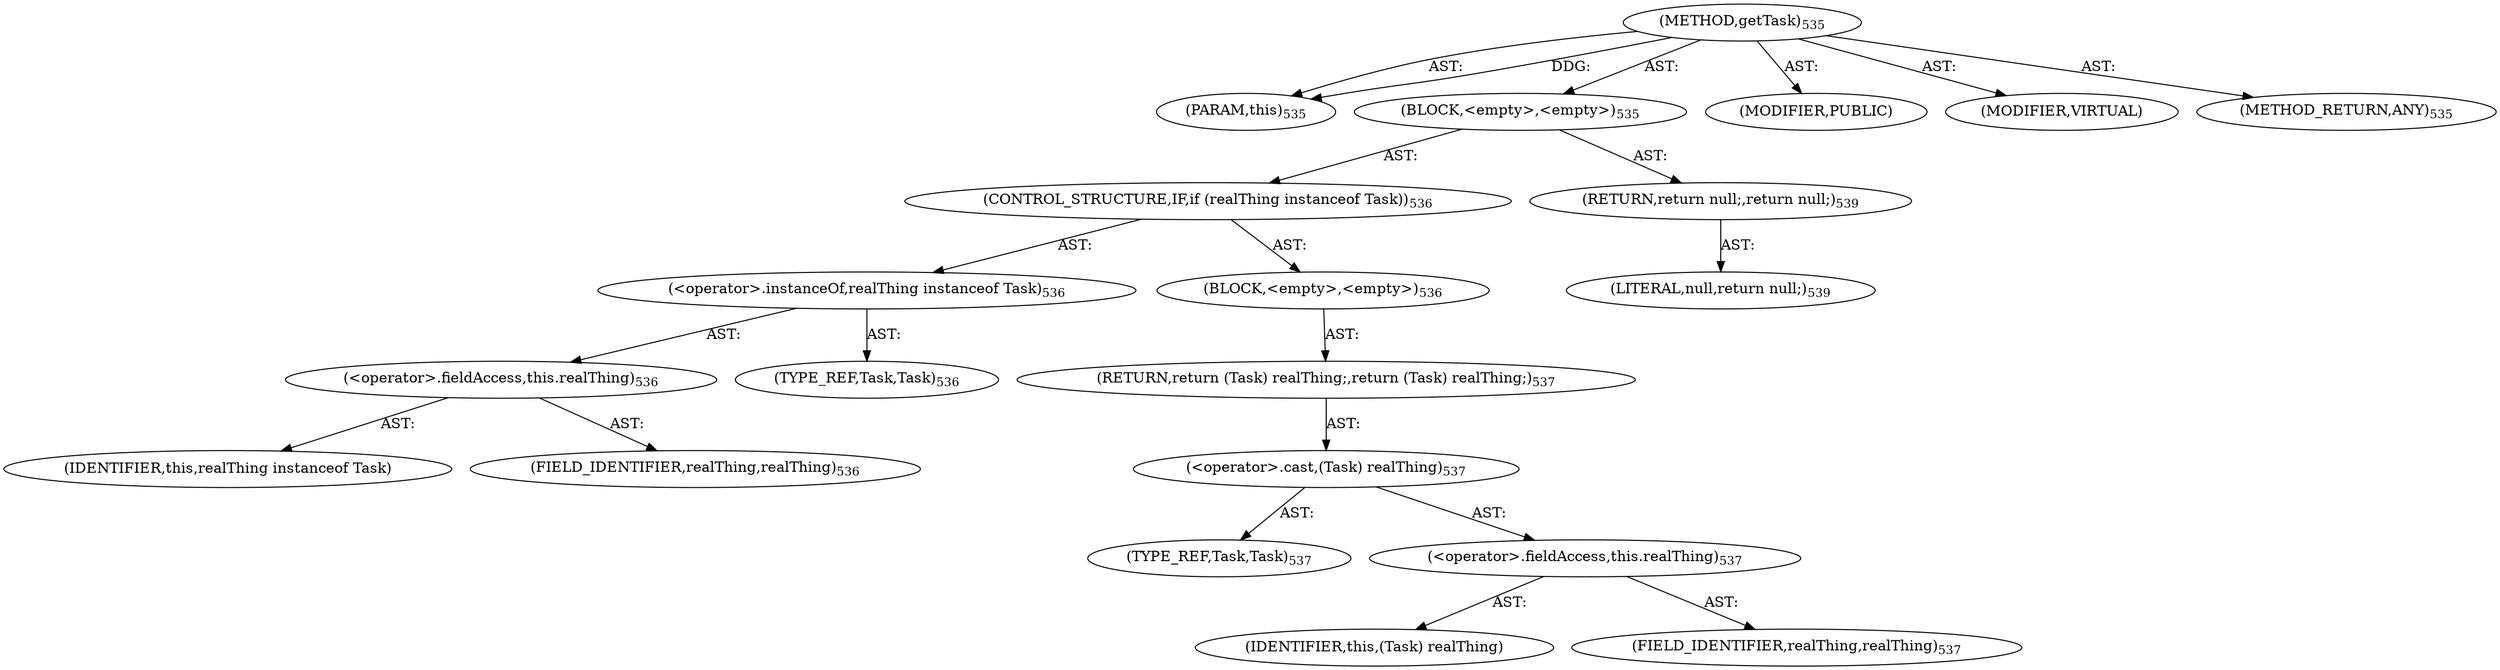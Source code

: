 digraph "getTask" {  
"111669149719" [label = <(METHOD,getTask)<SUB>535</SUB>> ]
"115964117038" [label = <(PARAM,this)<SUB>535</SUB>> ]
"25769803832" [label = <(BLOCK,&lt;empty&gt;,&lt;empty&gt;)<SUB>535</SUB>> ]
"47244640287" [label = <(CONTROL_STRUCTURE,IF,if (realThing instanceof Task))<SUB>536</SUB>> ]
"30064771354" [label = <(&lt;operator&gt;.instanceOf,realThing instanceof Task)<SUB>536</SUB>> ]
"30064771355" [label = <(&lt;operator&gt;.fieldAccess,this.realThing)<SUB>536</SUB>> ]
"68719476970" [label = <(IDENTIFIER,this,realThing instanceof Task)> ]
"55834574894" [label = <(FIELD_IDENTIFIER,realThing,realThing)<SUB>536</SUB>> ]
"180388626460" [label = <(TYPE_REF,Task,Task)<SUB>536</SUB>> ]
"25769803833" [label = <(BLOCK,&lt;empty&gt;,&lt;empty&gt;)<SUB>536</SUB>> ]
"146028888076" [label = <(RETURN,return (Task) realThing;,return (Task) realThing;)<SUB>537</SUB>> ]
"30064771356" [label = <(&lt;operator&gt;.cast,(Task) realThing)<SUB>537</SUB>> ]
"180388626461" [label = <(TYPE_REF,Task,Task)<SUB>537</SUB>> ]
"30064771357" [label = <(&lt;operator&gt;.fieldAccess,this.realThing)<SUB>537</SUB>> ]
"68719476971" [label = <(IDENTIFIER,this,(Task) realThing)> ]
"55834574895" [label = <(FIELD_IDENTIFIER,realThing,realThing)<SUB>537</SUB>> ]
"146028888077" [label = <(RETURN,return null;,return null;)<SUB>539</SUB>> ]
"90194313265" [label = <(LITERAL,null,return null;)<SUB>539</SUB>> ]
"133143986228" [label = <(MODIFIER,PUBLIC)> ]
"133143986229" [label = <(MODIFIER,VIRTUAL)> ]
"128849018903" [label = <(METHOD_RETURN,ANY)<SUB>535</SUB>> ]
  "111669149719" -> "115964117038"  [ label = "AST: "] 
  "111669149719" -> "25769803832"  [ label = "AST: "] 
  "111669149719" -> "133143986228"  [ label = "AST: "] 
  "111669149719" -> "133143986229"  [ label = "AST: "] 
  "111669149719" -> "128849018903"  [ label = "AST: "] 
  "25769803832" -> "47244640287"  [ label = "AST: "] 
  "25769803832" -> "146028888077"  [ label = "AST: "] 
  "47244640287" -> "30064771354"  [ label = "AST: "] 
  "47244640287" -> "25769803833"  [ label = "AST: "] 
  "30064771354" -> "30064771355"  [ label = "AST: "] 
  "30064771354" -> "180388626460"  [ label = "AST: "] 
  "30064771355" -> "68719476970"  [ label = "AST: "] 
  "30064771355" -> "55834574894"  [ label = "AST: "] 
  "25769803833" -> "146028888076"  [ label = "AST: "] 
  "146028888076" -> "30064771356"  [ label = "AST: "] 
  "30064771356" -> "180388626461"  [ label = "AST: "] 
  "30064771356" -> "30064771357"  [ label = "AST: "] 
  "30064771357" -> "68719476971"  [ label = "AST: "] 
  "30064771357" -> "55834574895"  [ label = "AST: "] 
  "146028888077" -> "90194313265"  [ label = "AST: "] 
  "111669149719" -> "115964117038"  [ label = "DDG: "] 
}
